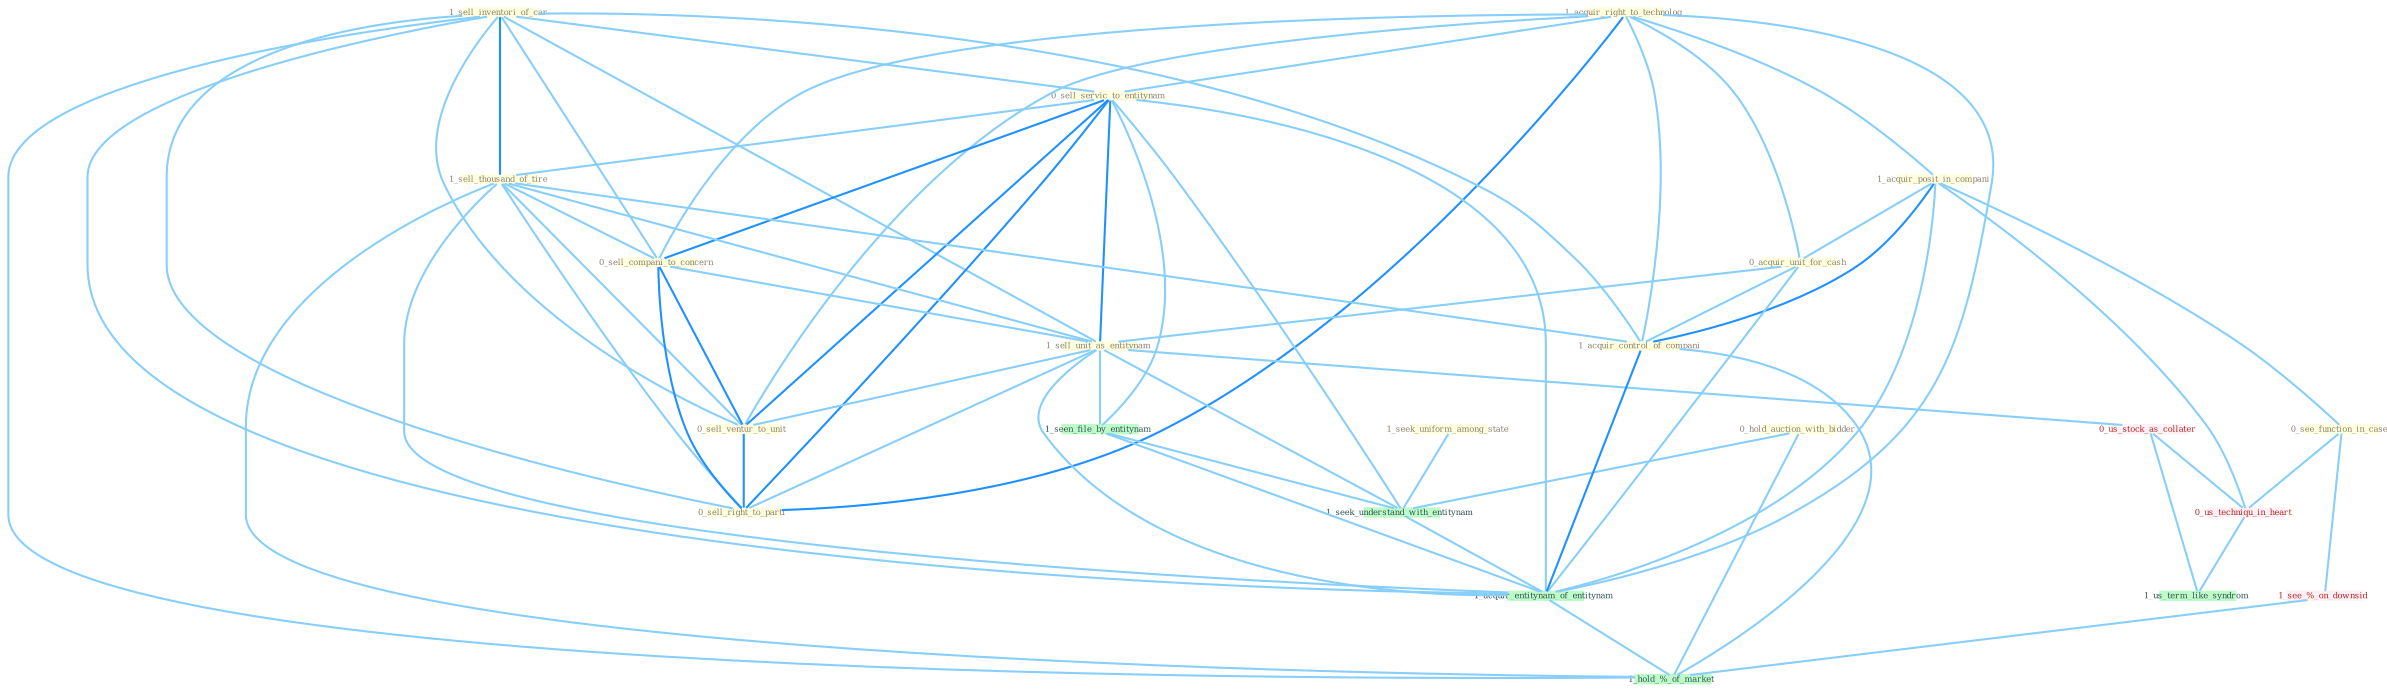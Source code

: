 Graph G{ 
    node
    [shape=polygon,style=filled,width=.5,height=.06,color="#BDFCC9",fixedsize=true,fontsize=4,
    fontcolor="#2f4f4f"];
    {node
    [color="#ffffe0", fontcolor="#8b7d6b"] "0_hold_auction_with_bidder " "1_acquir_right_to_technolog " "1_sell_inventori_of_car " "1_acquir_posit_in_compani " "0_acquir_unit_for_cash " "0_sell_servic_to_entitynam " "1_sell_thousand_of_tire " "0_sell_compani_to_concern " "1_sell_unit_as_entitynam " "0_sell_ventur_to_unit " "1_acquir_control_of_compani " "1_seek_uniform_among_state " "0_see_function_in_case " "0_sell_right_to_parti "}
{node [color="#fff0f5", fontcolor="#b22222"] "0_us_stock_as_collater " "0_us_techniqu_in_heart " "1_see_%_on_downsid "}
edge [color="#B0E2FF"];

	"0_hold_auction_with_bidder " -- "1_seek_understand_with_entitynam " [w="1", color="#87cefa" ];
	"0_hold_auction_with_bidder " -- "1_hold_%_of_market " [w="1", color="#87cefa" ];
	"1_acquir_right_to_technolog " -- "1_acquir_posit_in_compani " [w="1", color="#87cefa" ];
	"1_acquir_right_to_technolog " -- "0_acquir_unit_for_cash " [w="1", color="#87cefa" ];
	"1_acquir_right_to_technolog " -- "0_sell_servic_to_entitynam " [w="1", color="#87cefa" ];
	"1_acquir_right_to_technolog " -- "0_sell_compani_to_concern " [w="1", color="#87cefa" ];
	"1_acquir_right_to_technolog " -- "0_sell_ventur_to_unit " [w="1", color="#87cefa" ];
	"1_acquir_right_to_technolog " -- "1_acquir_control_of_compani " [w="1", color="#87cefa" ];
	"1_acquir_right_to_technolog " -- "0_sell_right_to_parti " [w="2", color="#1e90ff" , len=0.8];
	"1_acquir_right_to_technolog " -- "1_acquir_entitynam_of_entitynam " [w="1", color="#87cefa" ];
	"1_sell_inventori_of_car " -- "0_sell_servic_to_entitynam " [w="1", color="#87cefa" ];
	"1_sell_inventori_of_car " -- "1_sell_thousand_of_tire " [w="2", color="#1e90ff" , len=0.8];
	"1_sell_inventori_of_car " -- "0_sell_compani_to_concern " [w="1", color="#87cefa" ];
	"1_sell_inventori_of_car " -- "1_sell_unit_as_entitynam " [w="1", color="#87cefa" ];
	"1_sell_inventori_of_car " -- "0_sell_ventur_to_unit " [w="1", color="#87cefa" ];
	"1_sell_inventori_of_car " -- "1_acquir_control_of_compani " [w="1", color="#87cefa" ];
	"1_sell_inventori_of_car " -- "0_sell_right_to_parti " [w="1", color="#87cefa" ];
	"1_sell_inventori_of_car " -- "1_acquir_entitynam_of_entitynam " [w="1", color="#87cefa" ];
	"1_sell_inventori_of_car " -- "1_hold_%_of_market " [w="1", color="#87cefa" ];
	"1_acquir_posit_in_compani " -- "0_acquir_unit_for_cash " [w="1", color="#87cefa" ];
	"1_acquir_posit_in_compani " -- "1_acquir_control_of_compani " [w="2", color="#1e90ff" , len=0.8];
	"1_acquir_posit_in_compani " -- "0_see_function_in_case " [w="1", color="#87cefa" ];
	"1_acquir_posit_in_compani " -- "1_acquir_entitynam_of_entitynam " [w="1", color="#87cefa" ];
	"1_acquir_posit_in_compani " -- "0_us_techniqu_in_heart " [w="1", color="#87cefa" ];
	"0_acquir_unit_for_cash " -- "1_sell_unit_as_entitynam " [w="1", color="#87cefa" ];
	"0_acquir_unit_for_cash " -- "1_acquir_control_of_compani " [w="1", color="#87cefa" ];
	"0_acquir_unit_for_cash " -- "1_acquir_entitynam_of_entitynam " [w="1", color="#87cefa" ];
	"0_sell_servic_to_entitynam " -- "1_sell_thousand_of_tire " [w="1", color="#87cefa" ];
	"0_sell_servic_to_entitynam " -- "0_sell_compani_to_concern " [w="2", color="#1e90ff" , len=0.8];
	"0_sell_servic_to_entitynam " -- "1_sell_unit_as_entitynam " [w="2", color="#1e90ff" , len=0.8];
	"0_sell_servic_to_entitynam " -- "0_sell_ventur_to_unit " [w="2", color="#1e90ff" , len=0.8];
	"0_sell_servic_to_entitynam " -- "0_sell_right_to_parti " [w="2", color="#1e90ff" , len=0.8];
	"0_sell_servic_to_entitynam " -- "1_seen_file_by_entitynam " [w="1", color="#87cefa" ];
	"0_sell_servic_to_entitynam " -- "1_seek_understand_with_entitynam " [w="1", color="#87cefa" ];
	"0_sell_servic_to_entitynam " -- "1_acquir_entitynam_of_entitynam " [w="1", color="#87cefa" ];
	"1_sell_thousand_of_tire " -- "0_sell_compani_to_concern " [w="1", color="#87cefa" ];
	"1_sell_thousand_of_tire " -- "1_sell_unit_as_entitynam " [w="1", color="#87cefa" ];
	"1_sell_thousand_of_tire " -- "0_sell_ventur_to_unit " [w="1", color="#87cefa" ];
	"1_sell_thousand_of_tire " -- "1_acquir_control_of_compani " [w="1", color="#87cefa" ];
	"1_sell_thousand_of_tire " -- "0_sell_right_to_parti " [w="1", color="#87cefa" ];
	"1_sell_thousand_of_tire " -- "1_acquir_entitynam_of_entitynam " [w="1", color="#87cefa" ];
	"1_sell_thousand_of_tire " -- "1_hold_%_of_market " [w="1", color="#87cefa" ];
	"0_sell_compani_to_concern " -- "1_sell_unit_as_entitynam " [w="1", color="#87cefa" ];
	"0_sell_compani_to_concern " -- "0_sell_ventur_to_unit " [w="2", color="#1e90ff" , len=0.8];
	"0_sell_compani_to_concern " -- "0_sell_right_to_parti " [w="2", color="#1e90ff" , len=0.8];
	"1_sell_unit_as_entitynam " -- "0_sell_ventur_to_unit " [w="1", color="#87cefa" ];
	"1_sell_unit_as_entitynam " -- "0_sell_right_to_parti " [w="1", color="#87cefa" ];
	"1_sell_unit_as_entitynam " -- "1_seen_file_by_entitynam " [w="1", color="#87cefa" ];
	"1_sell_unit_as_entitynam " -- "0_us_stock_as_collater " [w="1", color="#87cefa" ];
	"1_sell_unit_as_entitynam " -- "1_seek_understand_with_entitynam " [w="1", color="#87cefa" ];
	"1_sell_unit_as_entitynam " -- "1_acquir_entitynam_of_entitynam " [w="1", color="#87cefa" ];
	"0_sell_ventur_to_unit " -- "0_sell_right_to_parti " [w="2", color="#1e90ff" , len=0.8];
	"1_acquir_control_of_compani " -- "1_acquir_entitynam_of_entitynam " [w="2", color="#1e90ff" , len=0.8];
	"1_acquir_control_of_compani " -- "1_hold_%_of_market " [w="1", color="#87cefa" ];
	"1_seek_uniform_among_state " -- "1_seek_understand_with_entitynam " [w="1", color="#87cefa" ];
	"0_see_function_in_case " -- "0_us_techniqu_in_heart " [w="1", color="#87cefa" ];
	"0_see_function_in_case " -- "1_see_%_on_downsid " [w="1", color="#87cefa" ];
	"1_seen_file_by_entitynam " -- "1_seek_understand_with_entitynam " [w="1", color="#87cefa" ];
	"1_seen_file_by_entitynam " -- "1_acquir_entitynam_of_entitynam " [w="1", color="#87cefa" ];
	"0_us_stock_as_collater " -- "0_us_techniqu_in_heart " [w="1", color="#87cefa" ];
	"0_us_stock_as_collater " -- "1_us_term_like_syndrom " [w="1", color="#87cefa" ];
	"1_seek_understand_with_entitynam " -- "1_acquir_entitynam_of_entitynam " [w="1", color="#87cefa" ];
	"1_acquir_entitynam_of_entitynam " -- "1_hold_%_of_market " [w="1", color="#87cefa" ];
	"0_us_techniqu_in_heart " -- "1_us_term_like_syndrom " [w="1", color="#87cefa" ];
	"1_see_%_on_downsid " -- "1_hold_%_of_market " [w="1", color="#87cefa" ];
}